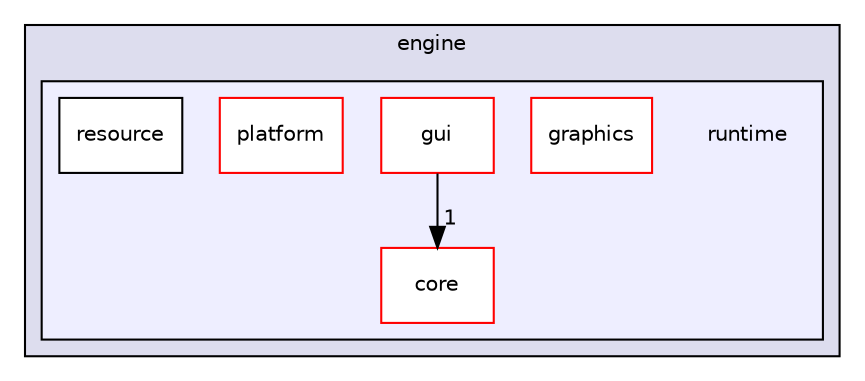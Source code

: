 digraph "engine/runtime" {
  compound=true
  node [ fontsize="10", fontname="Helvetica"];
  edge [ labelfontsize="10", labelfontname="Helvetica"];
  subgraph clusterdir_996f45160da62e1a3d7f6046fad68f51 {
    graph [ bgcolor="#ddddee", pencolor="black", label="engine" fontname="Helvetica", fontsize="10", URL="dir_996f45160da62e1a3d7f6046fad68f51.html"]
  subgraph clusterdir_ccefa4bb736f38ca0efc8c5e8641d48d {
    graph [ bgcolor="#eeeeff", pencolor="black", label="" URL="dir_ccefa4bb736f38ca0efc8c5e8641d48d.html"];
    dir_ccefa4bb736f38ca0efc8c5e8641d48d [shape=plaintext label="runtime"];
  dir_0f5c9aa018504ec80b3590dee96e9bd5 [shape=box label="core" fillcolor="white" style="filled" color="red" URL="dir_0f5c9aa018504ec80b3590dee96e9bd5.html"];
  dir_8b5a216d7a52457cfc229f7af9d82f6a [shape=box label="graphics" fillcolor="white" style="filled" color="red" URL="dir_8b5a216d7a52457cfc229f7af9d82f6a.html"];
  dir_0d42010045b2a813eecd8911e6432d3f [shape=box label="gui" fillcolor="white" style="filled" color="red" URL="dir_0d42010045b2a813eecd8911e6432d3f.html"];
  dir_1a37a6ef312cc461ed009acf26c57545 [shape=box label="platform" fillcolor="white" style="filled" color="red" URL="dir_1a37a6ef312cc461ed009acf26c57545.html"];
  dir_62623fadb18e76a276166b2f13d7c4c1 [shape=box label="resource" fillcolor="white" style="filled" URL="dir_62623fadb18e76a276166b2f13d7c4c1.html"];
  }
  }
  dir_0d42010045b2a813eecd8911e6432d3f->dir_0f5c9aa018504ec80b3590dee96e9bd5 [headlabel="1", labeldistance=1.5 headhref="dir_000016_000010.html"];
}
